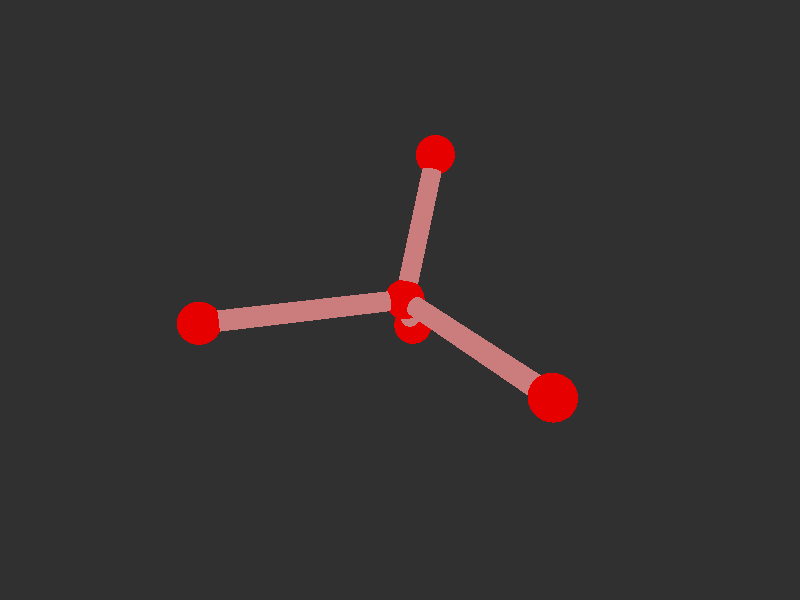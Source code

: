 #version 3.7; 
    global_settings { assumed_gamma 1.0 }
    

    camera {
    location  <20, 20, 20>
    right     x*image_width/image_height
    look_at   <0, 0, 0>
    angle 58
    }

    background { color rgb<1,1,1>*0.03 }


    light_source { <-20, 30, -25> color red 0.6 green 0.6 blue 0.6 }
    light_source { < 20, 30, -25> color red 0.6 green 0.6 blue 0.6 }
    
    #declare m = 1;
    union {

    union {
    sphere { m*<-1.1083814802512173,-0.9050464819562347,-0.7776652468054024>, 1 }        
    sphere {  m*<0.3297146893599867,-0.1378930770032979,9.088683070302393>, 1 }
    sphere {  m*<7.685066127359961,-0.22681335299765426,-5.490810219742947>, 1 }
    sphere {  m*<-5.682694988822466,4.711785676063942,-3.1198299279236124>, 1}
    sphere { m*<-2.375107354820977,-3.5518783085349273,-1.400581303441398>, 1 }    

        pigment { color rgb<0.8,0,0>  }
    finish { ambient 0.1 diffuse 0.7 phong 1 }
    }    
    union {
    cylinder { m*<0.3297146893599867,-0.1378930770032979,9.088683070302393>, <-1.1083814802512173,-0.9050464819562347,-0.7776652468054024>, 0.5 }
    cylinder { m*<7.685066127359961,-0.22681335299765426,-5.490810219742947>, <-1.1083814802512173,-0.9050464819562347,-0.7776652468054024>, 0.5}
    cylinder { m*<-5.682694988822466,4.711785676063942,-3.1198299279236124>, <-1.1083814802512173,-0.9050464819562347,-0.7776652468054024>, 0.5 }
    cylinder {  m*<-2.375107354820977,-3.5518783085349273,-1.400581303441398>, <-1.1083814802512173,-0.9050464819562347,-0.7776652468054024>, 0.5}

    pigment { color rgb<0.6,.2,.2>  }
    finish { ambient 0.1 diffuse 0.7 phong 1 }    
    }
    
    // rotate <0, 0, 0>
    }
    #version 3.7; 
    global_settings { assumed_gamma 1.0 }
    

    camera {
    location  <20, 20, 20>
    right     x*image_width/image_height
    look_at   <0, 0, 0>
    angle 58
    }

    background { color rgb<1,1,1>*0.03 }


    light_source { <-20, 30, -25> color red 0.6 green 0.6 blue 0.6 }
    light_source { < 20, 30, -25> color red 0.6 green 0.6 blue 0.6 }
    
    #declare m = 1;
    union {

    union {
    sphere { m*<-1.1083814802512173,-0.9050464819562347,-0.7776652468054024>, 1 }        
    sphere {  m*<0.3297146893599867,-0.1378930770032979,9.088683070302393>, 1 }
    sphere {  m*<7.685066127359961,-0.22681335299765426,-5.490810219742947>, 1 }
    sphere {  m*<-5.682694988822466,4.711785676063942,-3.1198299279236124>, 1}
    sphere { m*<-2.375107354820977,-3.5518783085349273,-1.400581303441398>, 1 }    

        pigment { color rgb<0.8,0,0>  }
    finish { ambient 0.1 diffuse 0.7 phong 1 }
    }    
    union {
    cylinder { m*<0.3297146893599867,-0.1378930770032979,9.088683070302393>, <-1.1083814802512173,-0.9050464819562347,-0.7776652468054024>, 0.5 }
    cylinder { m*<7.685066127359961,-0.22681335299765426,-5.490810219742947>, <-1.1083814802512173,-0.9050464819562347,-0.7776652468054024>, 0.5}
    cylinder { m*<-5.682694988822466,4.711785676063942,-3.1198299279236124>, <-1.1083814802512173,-0.9050464819562347,-0.7776652468054024>, 0.5 }
    cylinder {  m*<-2.375107354820977,-3.5518783085349273,-1.400581303441398>, <-1.1083814802512173,-0.9050464819562347,-0.7776652468054024>, 0.5}

    pigment { color rgb<0.6,.2,.2>  }
    finish { ambient 0.1 diffuse 0.7 phong 1 }    
    }
    
    // rotate <0, 0, 0>
    }
    